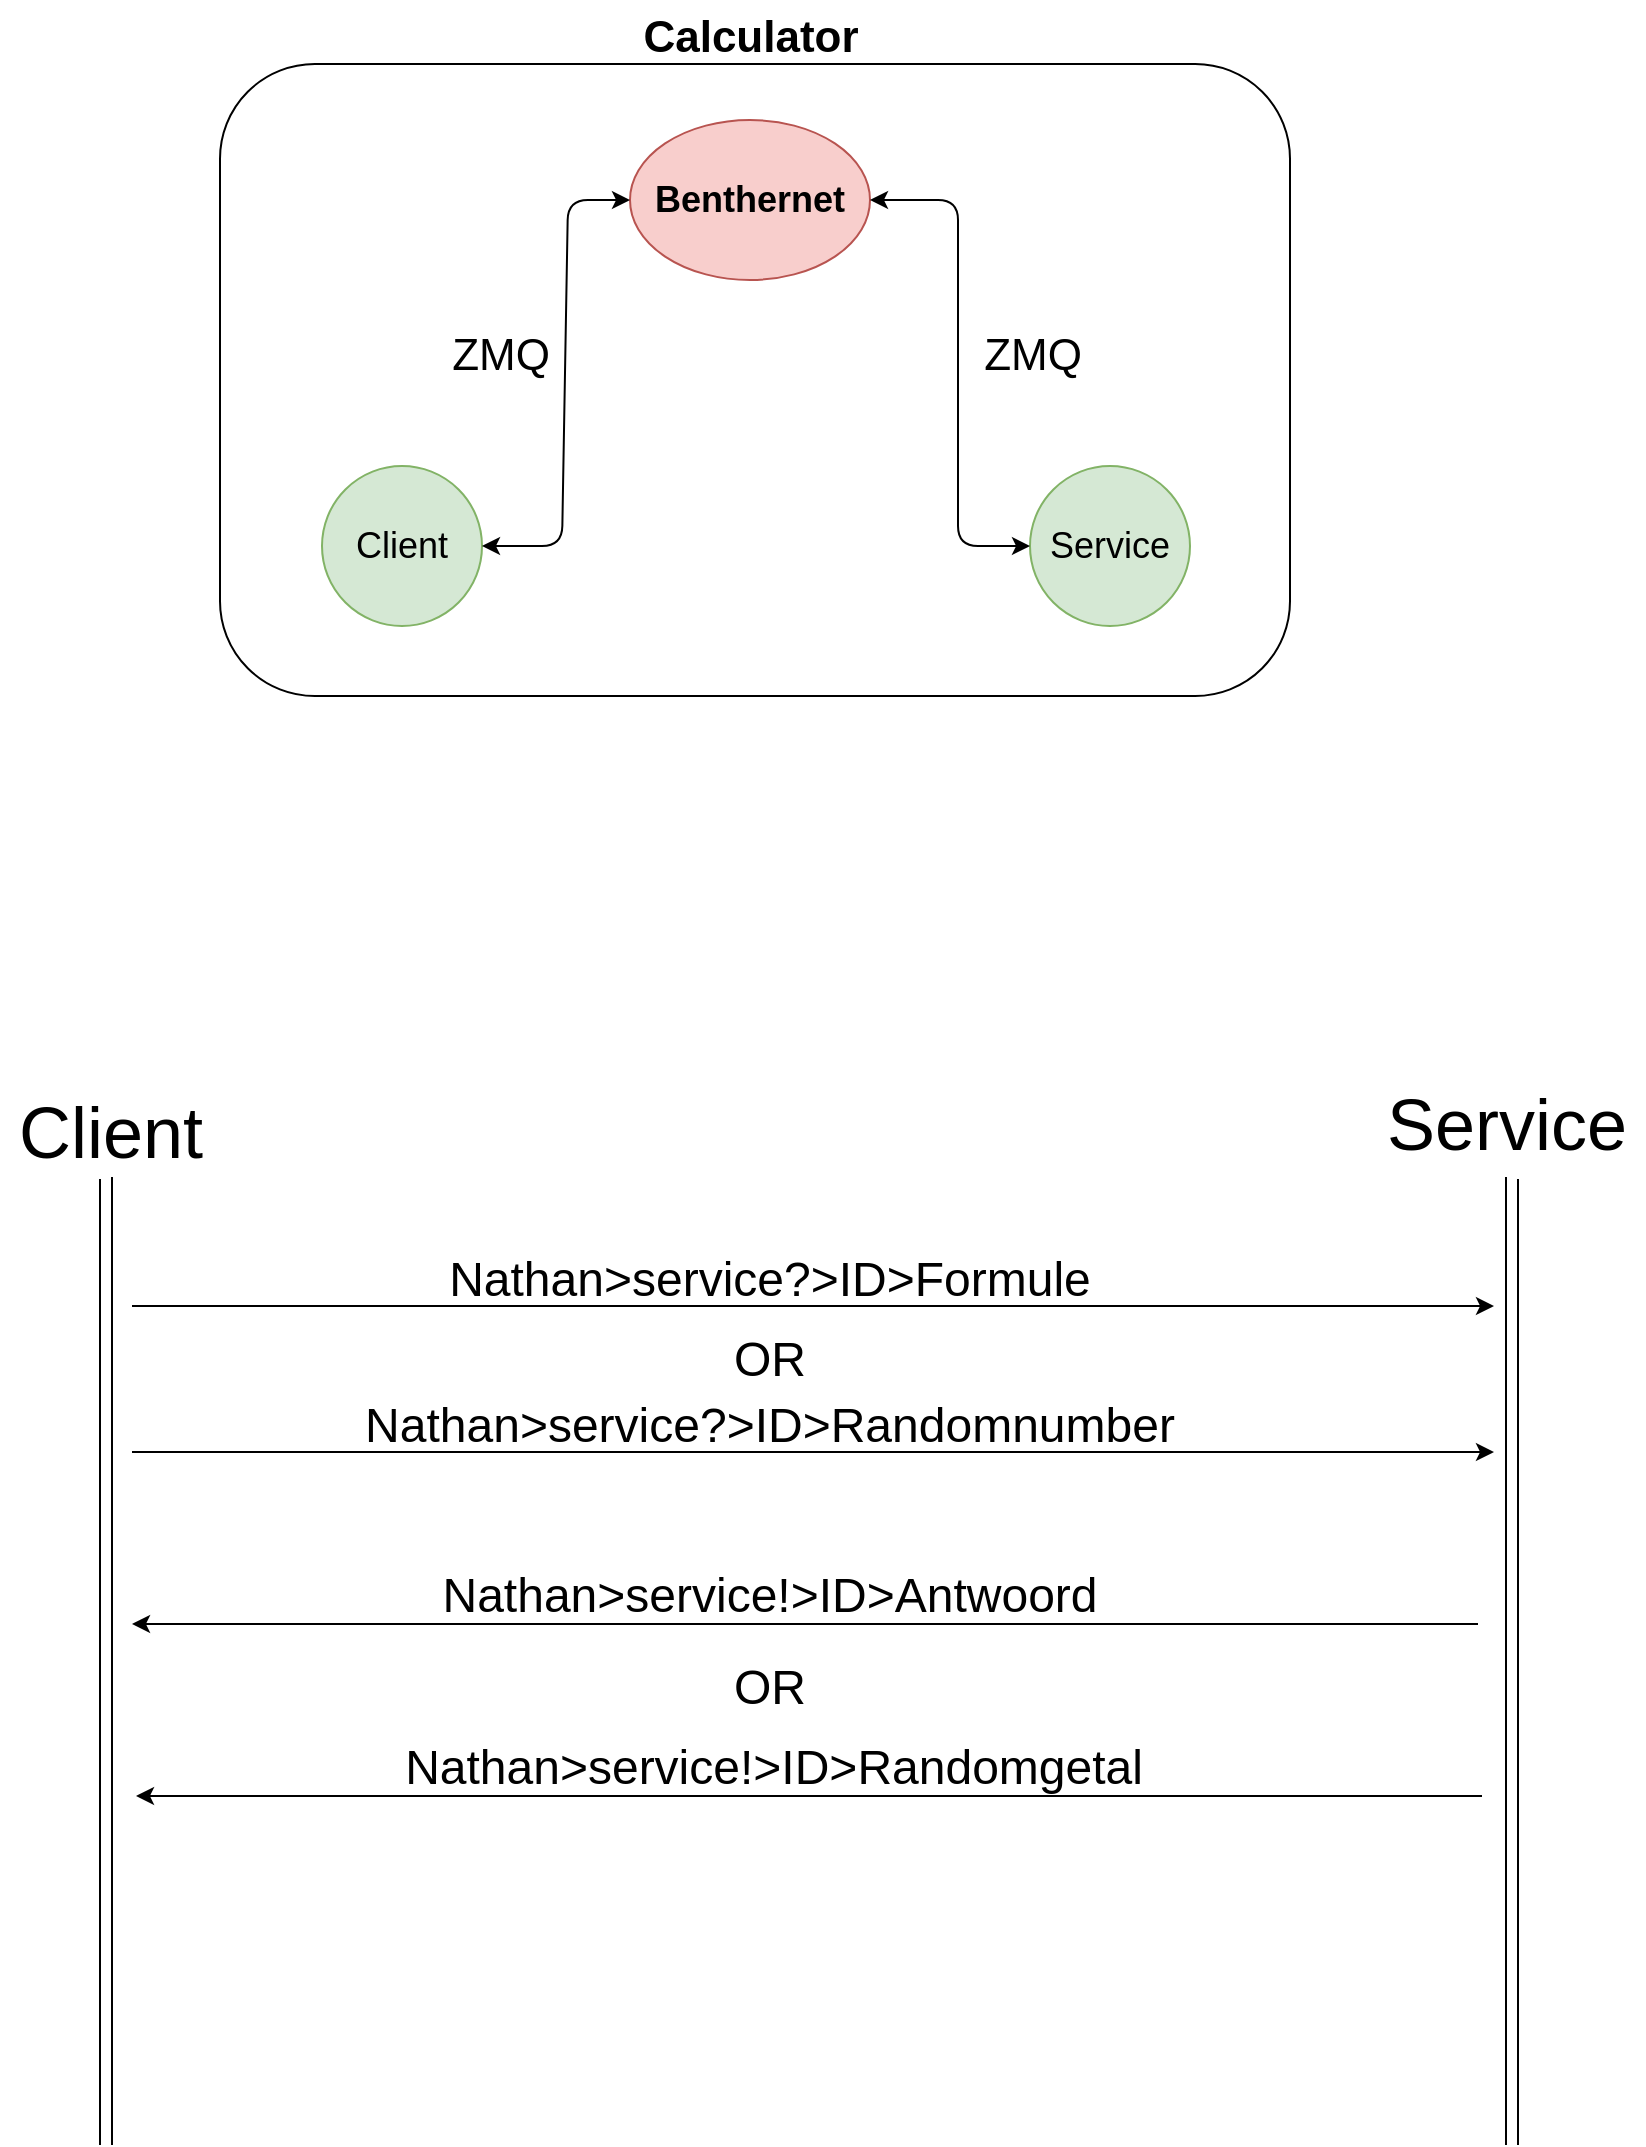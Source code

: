<mxfile version="20.8.16" type="device"><diagram name="Pagina-1" id="GkcJjz30QvqVBBa34qFB"><mxGraphModel dx="2133" dy="820" grid="0" gridSize="10" guides="1" tooltips="1" connect="1" arrows="1" fold="1" page="1" pageScale="1" pageWidth="827" pageHeight="1169" math="0" shadow="0"><root><mxCell id="0"/><mxCell id="1" parent="0"/><mxCell id="BOAOu5CPYvSbolyx2sMC-9" value="" style="rounded=1;whiteSpace=wrap;html=1;fontSize=18;" parent="1" vertex="1"><mxGeometry x="119" y="96" width="535" height="316" as="geometry"/></mxCell><mxCell id="BOAOu5CPYvSbolyx2sMC-1" value="&lt;b&gt;&lt;font style=&quot;font-size: 18px;&quot;&gt;Benthernet&lt;/font&gt;&lt;/b&gt;" style="ellipse;whiteSpace=wrap;html=1;fillColor=#f8cecc;strokeColor=#b85450;" parent="1" vertex="1"><mxGeometry x="324" y="124" width="120" height="80" as="geometry"/></mxCell><mxCell id="BOAOu5CPYvSbolyx2sMC-2" value="Service" style="ellipse;whiteSpace=wrap;html=1;aspect=fixed;fontSize=18;fillColor=#d5e8d4;strokeColor=#82b366;" parent="1" vertex="1"><mxGeometry x="524" y="297" width="80" height="80" as="geometry"/></mxCell><mxCell id="BOAOu5CPYvSbolyx2sMC-3" value="Client" style="ellipse;whiteSpace=wrap;html=1;aspect=fixed;fontSize=18;fillColor=#d5e8d4;strokeColor=#82b366;" parent="1" vertex="1"><mxGeometry x="170" y="297" width="80" height="80" as="geometry"/></mxCell><mxCell id="BOAOu5CPYvSbolyx2sMC-6" value="" style="endArrow=classic;startArrow=classic;html=1;rounded=1;fontSize=18;entryX=0;entryY=0.5;entryDx=0;entryDy=0;exitX=1;exitY=0.5;exitDx=0;exitDy=0;" parent="1" source="BOAOu5CPYvSbolyx2sMC-3" target="BOAOu5CPYvSbolyx2sMC-1" edge="1"><mxGeometry width="50" height="50" relative="1" as="geometry"><mxPoint x="267" y="286" as="sourcePoint"/><mxPoint x="317" y="236" as="targetPoint"/><Array as="points"><mxPoint x="290" y="337"/><mxPoint x="293" y="164"/></Array></mxGeometry></mxCell><mxCell id="BOAOu5CPYvSbolyx2sMC-7" value="" style="endArrow=classic;startArrow=classic;html=1;rounded=1;fontSize=18;entryX=1;entryY=0.5;entryDx=0;entryDy=0;exitX=0;exitY=0.5;exitDx=0;exitDy=0;" parent="1" source="BOAOu5CPYvSbolyx2sMC-2" target="BOAOu5CPYvSbolyx2sMC-1" edge="1"><mxGeometry width="50" height="50" relative="1" as="geometry"><mxPoint x="428.0" y="346" as="sourcePoint"/><mxPoint x="502" y="173.0" as="targetPoint"/><Array as="points"><mxPoint x="488" y="337"/><mxPoint x="488" y="164"/></Array></mxGeometry></mxCell><mxCell id="BOAOu5CPYvSbolyx2sMC-10" value="&lt;b&gt;&lt;font style=&quot;font-size: 22px;&quot;&gt;Calculator&lt;/font&gt;&lt;/b&gt;" style="text;html=1;align=center;verticalAlign=middle;resizable=0;points=[];autosize=1;strokeColor=none;fillColor=none;fontSize=18;" parent="1" vertex="1"><mxGeometry x="321" y="64" width="126" height="38" as="geometry"/></mxCell><mxCell id="BOAOu5CPYvSbolyx2sMC-12" value="ZMQ" style="text;html=1;align=center;verticalAlign=middle;resizable=0;points=[];autosize=1;strokeColor=none;fillColor=none;fontSize=22;" parent="1" vertex="1"><mxGeometry x="491" y="223" width="67" height="38" as="geometry"/></mxCell><mxCell id="BOAOu5CPYvSbolyx2sMC-13" value="ZMQ" style="text;html=1;align=center;verticalAlign=middle;resizable=0;points=[];autosize=1;strokeColor=none;fillColor=none;fontSize=22;" parent="1" vertex="1"><mxGeometry x="225" y="223" width="67" height="38" as="geometry"/></mxCell><mxCell id="9qOMeWg9zwXY30U3rEf1-3" value="" style="shape=partialRectangle;whiteSpace=wrap;html=1;top=0;bottom=0;fillColor=none;" vertex="1" parent="1"><mxGeometry x="59" y="654" width="709" height="482" as="geometry"/></mxCell><mxCell id="9qOMeWg9zwXY30U3rEf1-4" value="" style="shape=partialRectangle;whiteSpace=wrap;html=1;top=0;bottom=0;fillColor=none;" vertex="1" parent="1"><mxGeometry x="65" y="653" width="697" height="483" as="geometry"/></mxCell><mxCell id="9qOMeWg9zwXY30U3rEf1-5" value="&lt;font style=&quot;font-size: 36px;&quot;&gt;Client&lt;/font&gt;" style="text;html=1;align=center;verticalAlign=middle;resizable=0;points=[];autosize=1;strokeColor=none;fillColor=none;" vertex="1" parent="1"><mxGeometry x="9" y="602" width="110" height="55" as="geometry"/></mxCell><mxCell id="9qOMeWg9zwXY30U3rEf1-6" value="&lt;font style=&quot;font-size: 36px;&quot;&gt;Service&lt;/font&gt;" style="text;html=1;align=center;verticalAlign=middle;resizable=0;points=[];autosize=1;strokeColor=none;fillColor=none;" vertex="1" parent="1"><mxGeometry x="693" y="598" width="138" height="55" as="geometry"/></mxCell><mxCell id="9qOMeWg9zwXY30U3rEf1-7" value="" style="endArrow=classic;html=1;rounded=0;fontSize=36;" edge="1" parent="1"><mxGeometry width="50" height="50" relative="1" as="geometry"><mxPoint x="75" y="717" as="sourcePoint"/><mxPoint x="756" y="717" as="targetPoint"/><Array as="points"/></mxGeometry></mxCell><mxCell id="9qOMeWg9zwXY30U3rEf1-9" value="&lt;font style=&quot;font-size: 24px;&quot;&gt;Nathan&amp;gt;service?&amp;gt;ID&amp;gt;Formule&lt;br&gt;&lt;/font&gt;" style="text;html=1;strokeColor=none;fillColor=none;align=center;verticalAlign=middle;whiteSpace=wrap;rounded=0;fontSize=36;" vertex="1" parent="1"><mxGeometry x="167" y="684" width="454" height="30" as="geometry"/></mxCell><mxCell id="9qOMeWg9zwXY30U3rEf1-12" value="" style="endArrow=classic;html=1;rounded=0;fontSize=24;" edge="1" parent="1"><mxGeometry width="50" height="50" relative="1" as="geometry"><mxPoint x="344" y="876" as="sourcePoint"/><mxPoint x="75" y="876" as="targetPoint"/><Array as="points"><mxPoint x="748" y="876"/></Array></mxGeometry></mxCell><mxCell id="9qOMeWg9zwXY30U3rEf1-13" value="OR" style="text;html=1;strokeColor=none;fillColor=none;align=center;verticalAlign=middle;whiteSpace=wrap;rounded=0;fontSize=24;" vertex="1" parent="1"><mxGeometry x="364" y="729" width="60" height="30" as="geometry"/></mxCell><mxCell id="9qOMeWg9zwXY30U3rEf1-14" value="" style="endArrow=classic;html=1;rounded=0;fontSize=36;" edge="1" parent="1"><mxGeometry width="50" height="50" relative="1" as="geometry"><mxPoint x="75" y="790" as="sourcePoint"/><mxPoint x="756" y="790" as="targetPoint"/><Array as="points"/></mxGeometry></mxCell><mxCell id="9qOMeWg9zwXY30U3rEf1-15" value="&lt;font style=&quot;font-size: 24px;&quot;&gt;Nathan&amp;gt;service?&amp;gt;ID&amp;gt;Randomnumber&lt;br&gt;&lt;/font&gt;" style="text;html=1;strokeColor=none;fillColor=none;align=center;verticalAlign=middle;whiteSpace=wrap;rounded=0;fontSize=36;" vertex="1" parent="1"><mxGeometry x="167" y="757" width="454" height="30" as="geometry"/></mxCell><mxCell id="9qOMeWg9zwXY30U3rEf1-16" value="Nathan&amp;gt;service!&amp;gt;ID&amp;gt;Antwoord" style="text;html=1;strokeColor=none;fillColor=none;align=center;verticalAlign=middle;whiteSpace=wrap;rounded=0;fontSize=24;" vertex="1" parent="1"><mxGeometry x="364" y="847" width="60" height="30" as="geometry"/></mxCell><mxCell id="9qOMeWg9zwXY30U3rEf1-17" value="" style="endArrow=classic;html=1;rounded=0;fontSize=24;" edge="1" parent="1"><mxGeometry width="50" height="50" relative="1" as="geometry"><mxPoint x="346" y="962" as="sourcePoint"/><mxPoint x="77" y="962" as="targetPoint"/><Array as="points"><mxPoint x="750" y="962"/></Array></mxGeometry></mxCell><mxCell id="9qOMeWg9zwXY30U3rEf1-18" value="OR" style="text;html=1;strokeColor=none;fillColor=none;align=center;verticalAlign=middle;whiteSpace=wrap;rounded=0;fontSize=24;" vertex="1" parent="1"><mxGeometry x="364" y="893" width="60" height="30" as="geometry"/></mxCell><mxCell id="9qOMeWg9zwXY30U3rEf1-19" value="Nathan&amp;gt;service!&amp;gt;ID&amp;gt;Randomgetal" style="text;html=1;strokeColor=none;fillColor=none;align=center;verticalAlign=middle;whiteSpace=wrap;rounded=0;fontSize=24;" vertex="1" parent="1"><mxGeometry x="366" y="933" width="60" height="30" as="geometry"/></mxCell></root></mxGraphModel></diagram></mxfile>